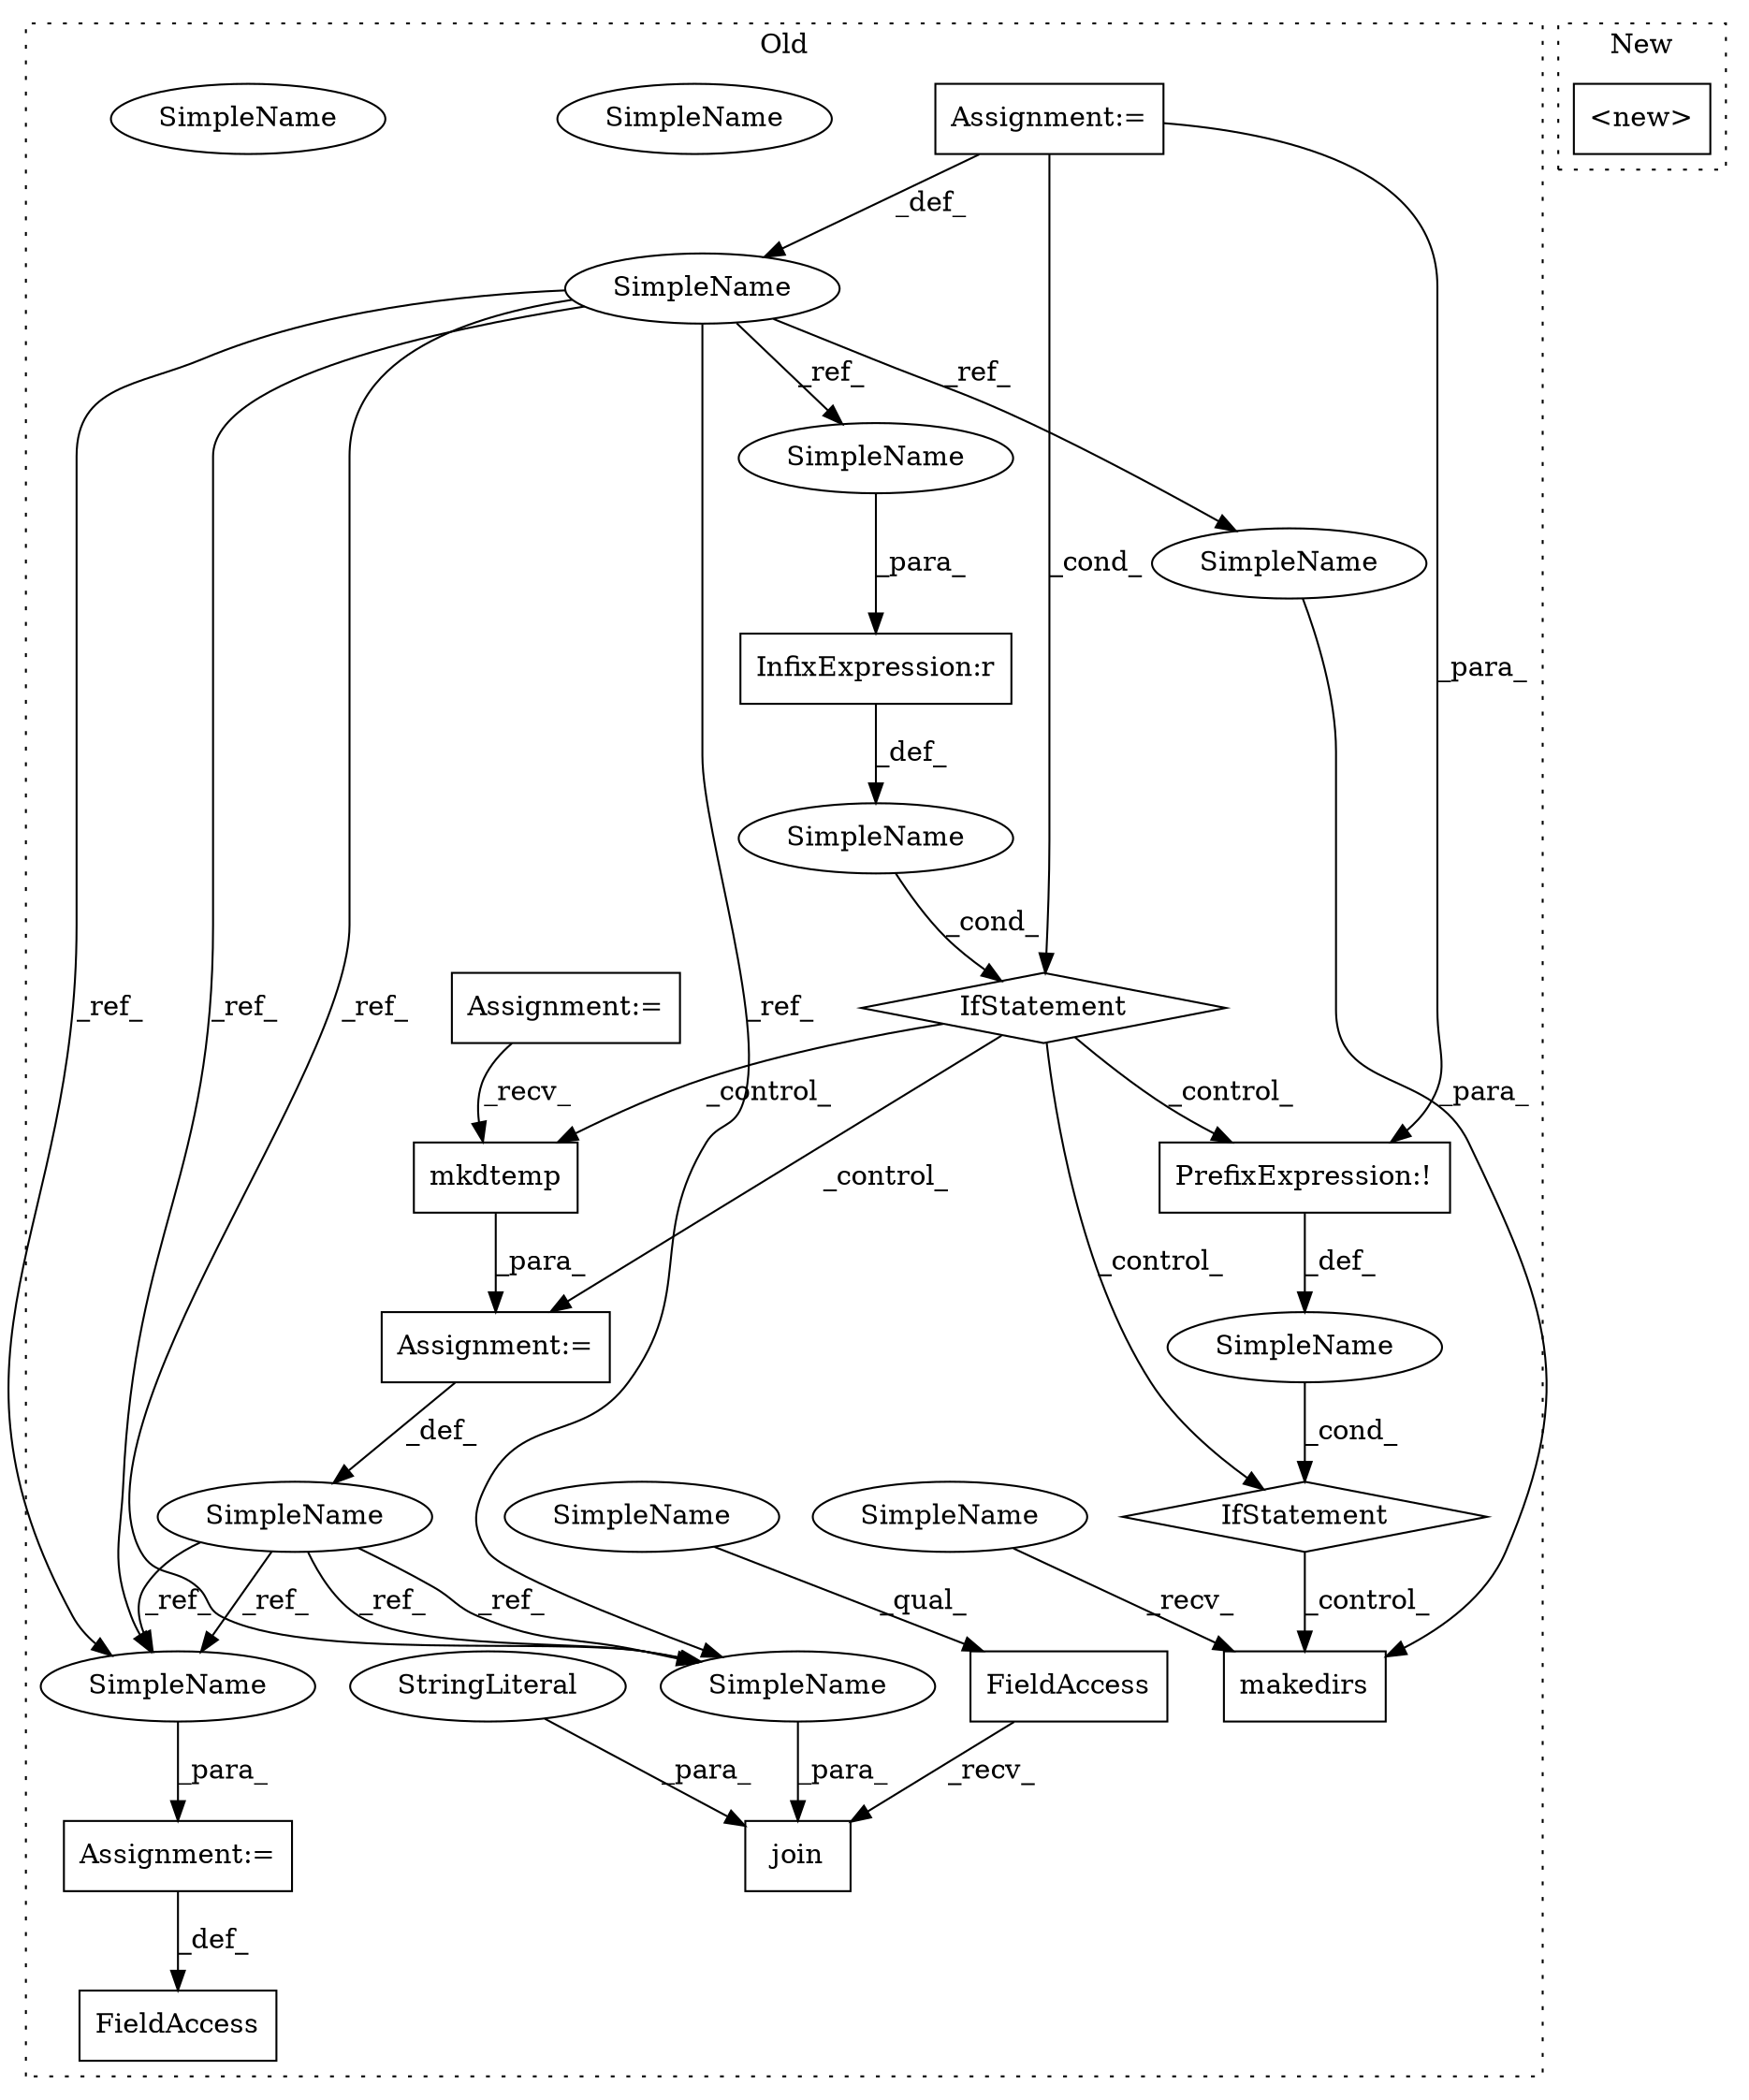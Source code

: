 digraph G {
subgraph cluster0 {
1 [label="mkdtemp" a="32" s="3521" l="9" shape="box"];
3 [label="FieldAccess" a="22" s="3542" l="11" shape="box"];
4 [label="Assignment:=" a="7" s="3553" l="1" shape="box"];
5 [label="Assignment:=" a="7" s="3511" l="1" shape="box"];
6 [label="SimpleName" a="42" s="" l="" shape="ellipse"];
7 [label="PrefixExpression:!" a="38" s="3421" l="1" shape="box"];
8 [label="makedirs" a="32" s="3459,3474" l="9,1" shape="box"];
9 [label="SimpleName" a="42" s="3219" l="6" shape="ellipse"];
10 [label="InfixExpression:r" a="27" s="3399" l="4" shape="box"];
11 [label="FieldAccess" a="22" s="4283" l="7" shape="box"];
12 [label="SimpleName" a="42" s="" l="" shape="ellipse"];
13 [label="IfStatement" a="25" s="3417,3444" l="4,2" shape="diamond"];
14 [label="Assignment:=" a="7" s="3219" l="6" shape="box"];
15 [label="IfStatement" a="25" s="3389,3407" l="4,2" shape="diamond"];
16 [label="Assignment:=" a="7" s="3198" l="8" shape="box"];
17 [label="SimpleName" a="42" s="3505" l="6" shape="ellipse"];
18 [label="join" a="32" s="4291,4315" l="5,1" shape="box"];
19 [label="StringLiteral" a="45" s="4303" l="12" shape="ellipse"];
20 [label="SimpleName" a="42" s="3456" l="2" shape="ellipse"];
21 [label="SimpleName" a="42" s="4283" l="2" shape="ellipse"];
22 [label="SimpleName" a="42" s="3554" l="6" shape="ellipse"];
23 [label="SimpleName" a="42" s="3393" l="6" shape="ellipse"];
24 [label="SimpleName" a="42" s="4296" l="6" shape="ellipse"];
25 [label="SimpleName" a="42" s="3468" l="6" shape="ellipse"];
26 [label="SimpleName" a="42" s="3554" l="6" shape="ellipse"];
27 [label="SimpleName" a="42" s="4296" l="6" shape="ellipse"];
label = "Old";
style="dotted";
}
subgraph cluster1 {
2 [label="<new>" a="46" s="3191" l="8" shape="box"];
label = "New";
style="dotted";
}
1 -> 5 [label="_para_"];
4 -> 3 [label="_def_"];
5 -> 17 [label="_def_"];
6 -> 15 [label="_cond_"];
7 -> 12 [label="_def_"];
9 -> 23 [label="_ref_"];
9 -> 27 [label="_ref_"];
9 -> 27 [label="_ref_"];
9 -> 26 [label="_ref_"];
9 -> 25 [label="_ref_"];
9 -> 26 [label="_ref_"];
10 -> 6 [label="_def_"];
11 -> 18 [label="_recv_"];
12 -> 13 [label="_cond_"];
13 -> 8 [label="_control_"];
14 -> 9 [label="_def_"];
14 -> 15 [label="_cond_"];
14 -> 7 [label="_para_"];
15 -> 1 [label="_control_"];
15 -> 13 [label="_control_"];
15 -> 7 [label="_control_"];
15 -> 5 [label="_control_"];
16 -> 1 [label="_recv_"];
17 -> 27 [label="_ref_"];
17 -> 26 [label="_ref_"];
17 -> 26 [label="_ref_"];
17 -> 27 [label="_ref_"];
19 -> 18 [label="_para_"];
20 -> 8 [label="_recv_"];
21 -> 11 [label="_qual_"];
23 -> 10 [label="_para_"];
25 -> 8 [label="_para_"];
26 -> 4 [label="_para_"];
27 -> 18 [label="_para_"];
}